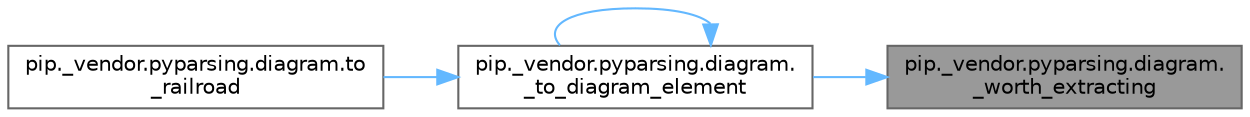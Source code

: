 digraph "pip._vendor.pyparsing.diagram._worth_extracting"
{
 // LATEX_PDF_SIZE
  bgcolor="transparent";
  edge [fontname=Helvetica,fontsize=10,labelfontname=Helvetica,labelfontsize=10];
  node [fontname=Helvetica,fontsize=10,shape=box,height=0.2,width=0.4];
  rankdir="RL";
  Node1 [id="Node000001",label="pip._vendor.pyparsing.diagram.\l_worth_extracting",height=0.2,width=0.4,color="gray40", fillcolor="grey60", style="filled", fontcolor="black",tooltip=" "];
  Node1 -> Node2 [id="edge1_Node000001_Node000002",dir="back",color="steelblue1",style="solid",tooltip=" "];
  Node2 [id="Node000002",label="pip._vendor.pyparsing.diagram.\l_to_diagram_element",height=0.2,width=0.4,color="grey40", fillcolor="white", style="filled",URL="$namespacepip_1_1__vendor_1_1pyparsing_1_1diagram.html#ab320510c6bd7955be9e96566b9aa6e33",tooltip=" "];
  Node2 -> Node2 [id="edge2_Node000002_Node000002",dir="back",color="steelblue1",style="solid",tooltip=" "];
  Node2 -> Node3 [id="edge3_Node000002_Node000003",dir="back",color="steelblue1",style="solid",tooltip=" "];
  Node3 [id="Node000003",label="pip._vendor.pyparsing.diagram.to\l_railroad",height=0.2,width=0.4,color="grey40", fillcolor="white", style="filled",URL="$namespacepip_1_1__vendor_1_1pyparsing_1_1diagram.html#a9235c4afd6901dc232dfc6d8f8e672de",tooltip=" "];
}
